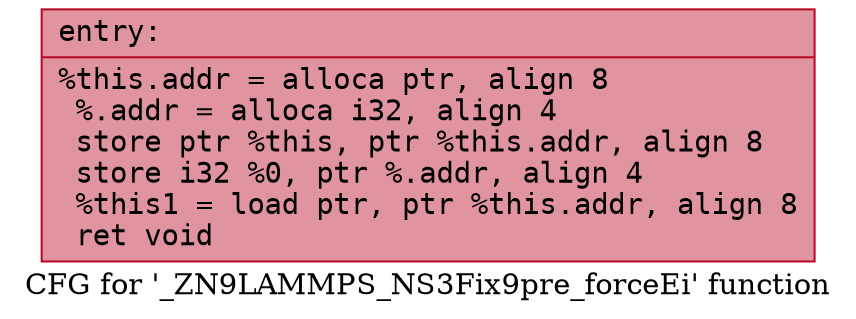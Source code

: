 digraph "CFG for '_ZN9LAMMPS_NS3Fix9pre_forceEi' function" {
	label="CFG for '_ZN9LAMMPS_NS3Fix9pre_forceEi' function";

	Node0x5591c76a1be0 [shape=record,color="#b70d28ff", style=filled, fillcolor="#b70d2870" fontname="Courier",label="{entry:\l|  %this.addr = alloca ptr, align 8\l  %.addr = alloca i32, align 4\l  store ptr %this, ptr %this.addr, align 8\l  store i32 %0, ptr %.addr, align 4\l  %this1 = load ptr, ptr %this.addr, align 8\l  ret void\l}"];
}
